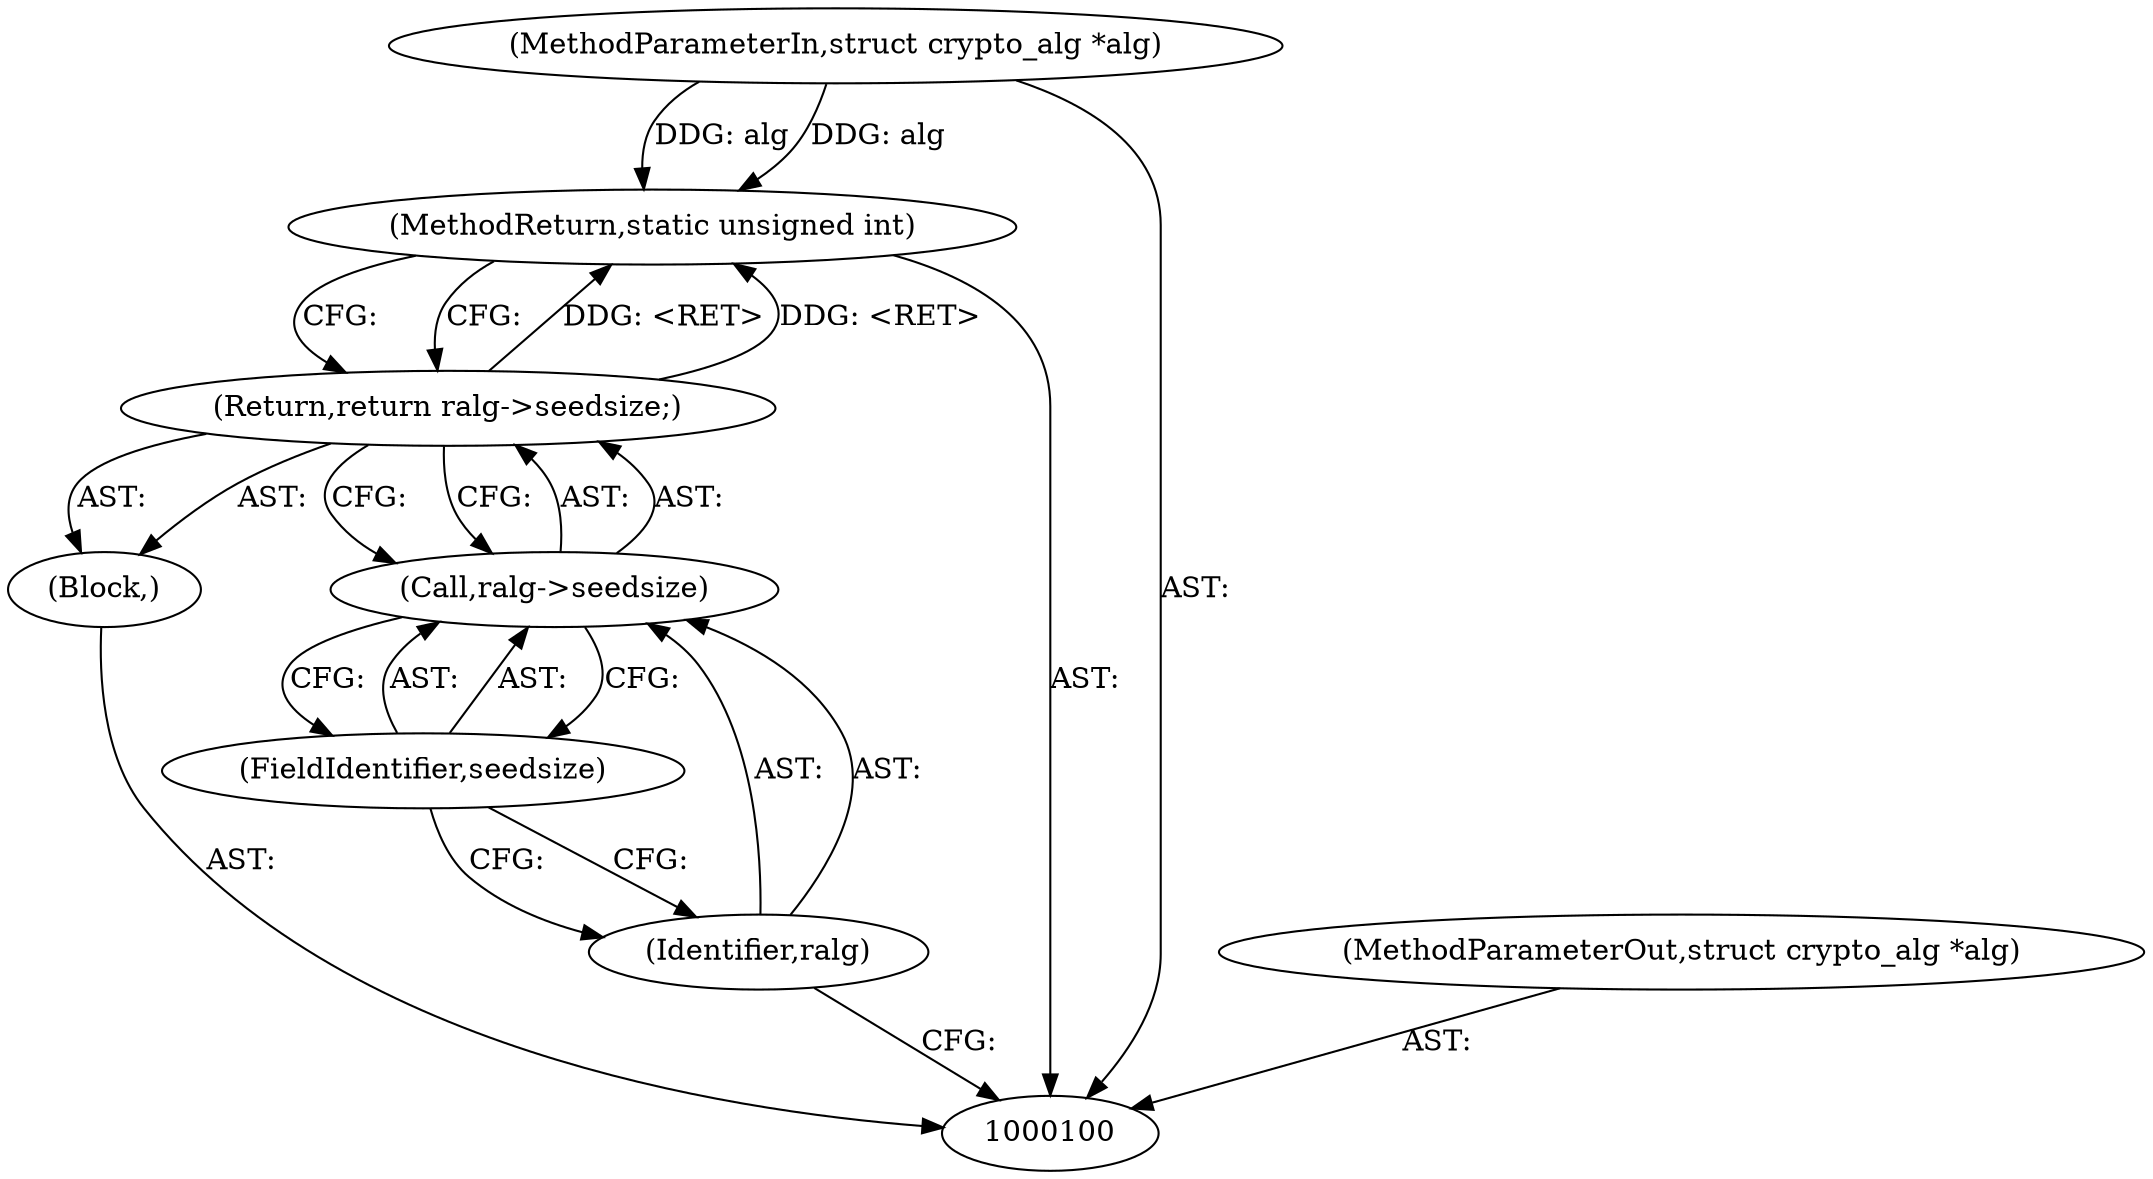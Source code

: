 digraph "0_linux_94f1bb15bed84ad6c893916b7e7b9db6f1d7eec6_4" {
"1000107" [label="(MethodReturn,static unsigned int)"];
"1000101" [label="(MethodParameterIn,struct crypto_alg *alg)"];
"1000118" [label="(MethodParameterOut,struct crypto_alg *alg)"];
"1000102" [label="(Block,)"];
"1000103" [label="(Return,return ralg->seedsize;)"];
"1000106" [label="(FieldIdentifier,seedsize)"];
"1000104" [label="(Call,ralg->seedsize)"];
"1000105" [label="(Identifier,ralg)"];
"1000107" -> "1000100"  [label="AST: "];
"1000107" -> "1000103"  [label="CFG: "];
"1000103" -> "1000107"  [label="DDG: <RET>"];
"1000101" -> "1000107"  [label="DDG: alg"];
"1000101" -> "1000100"  [label="AST: "];
"1000101" -> "1000107"  [label="DDG: alg"];
"1000118" -> "1000100"  [label="AST: "];
"1000102" -> "1000100"  [label="AST: "];
"1000103" -> "1000102"  [label="AST: "];
"1000103" -> "1000102"  [label="AST: "];
"1000103" -> "1000104"  [label="CFG: "];
"1000104" -> "1000103"  [label="AST: "];
"1000107" -> "1000103"  [label="CFG: "];
"1000103" -> "1000107"  [label="DDG: <RET>"];
"1000106" -> "1000104"  [label="AST: "];
"1000106" -> "1000105"  [label="CFG: "];
"1000104" -> "1000106"  [label="CFG: "];
"1000104" -> "1000103"  [label="AST: "];
"1000104" -> "1000106"  [label="CFG: "];
"1000105" -> "1000104"  [label="AST: "];
"1000106" -> "1000104"  [label="AST: "];
"1000103" -> "1000104"  [label="CFG: "];
"1000105" -> "1000104"  [label="AST: "];
"1000105" -> "1000100"  [label="CFG: "];
"1000106" -> "1000105"  [label="CFG: "];
}
